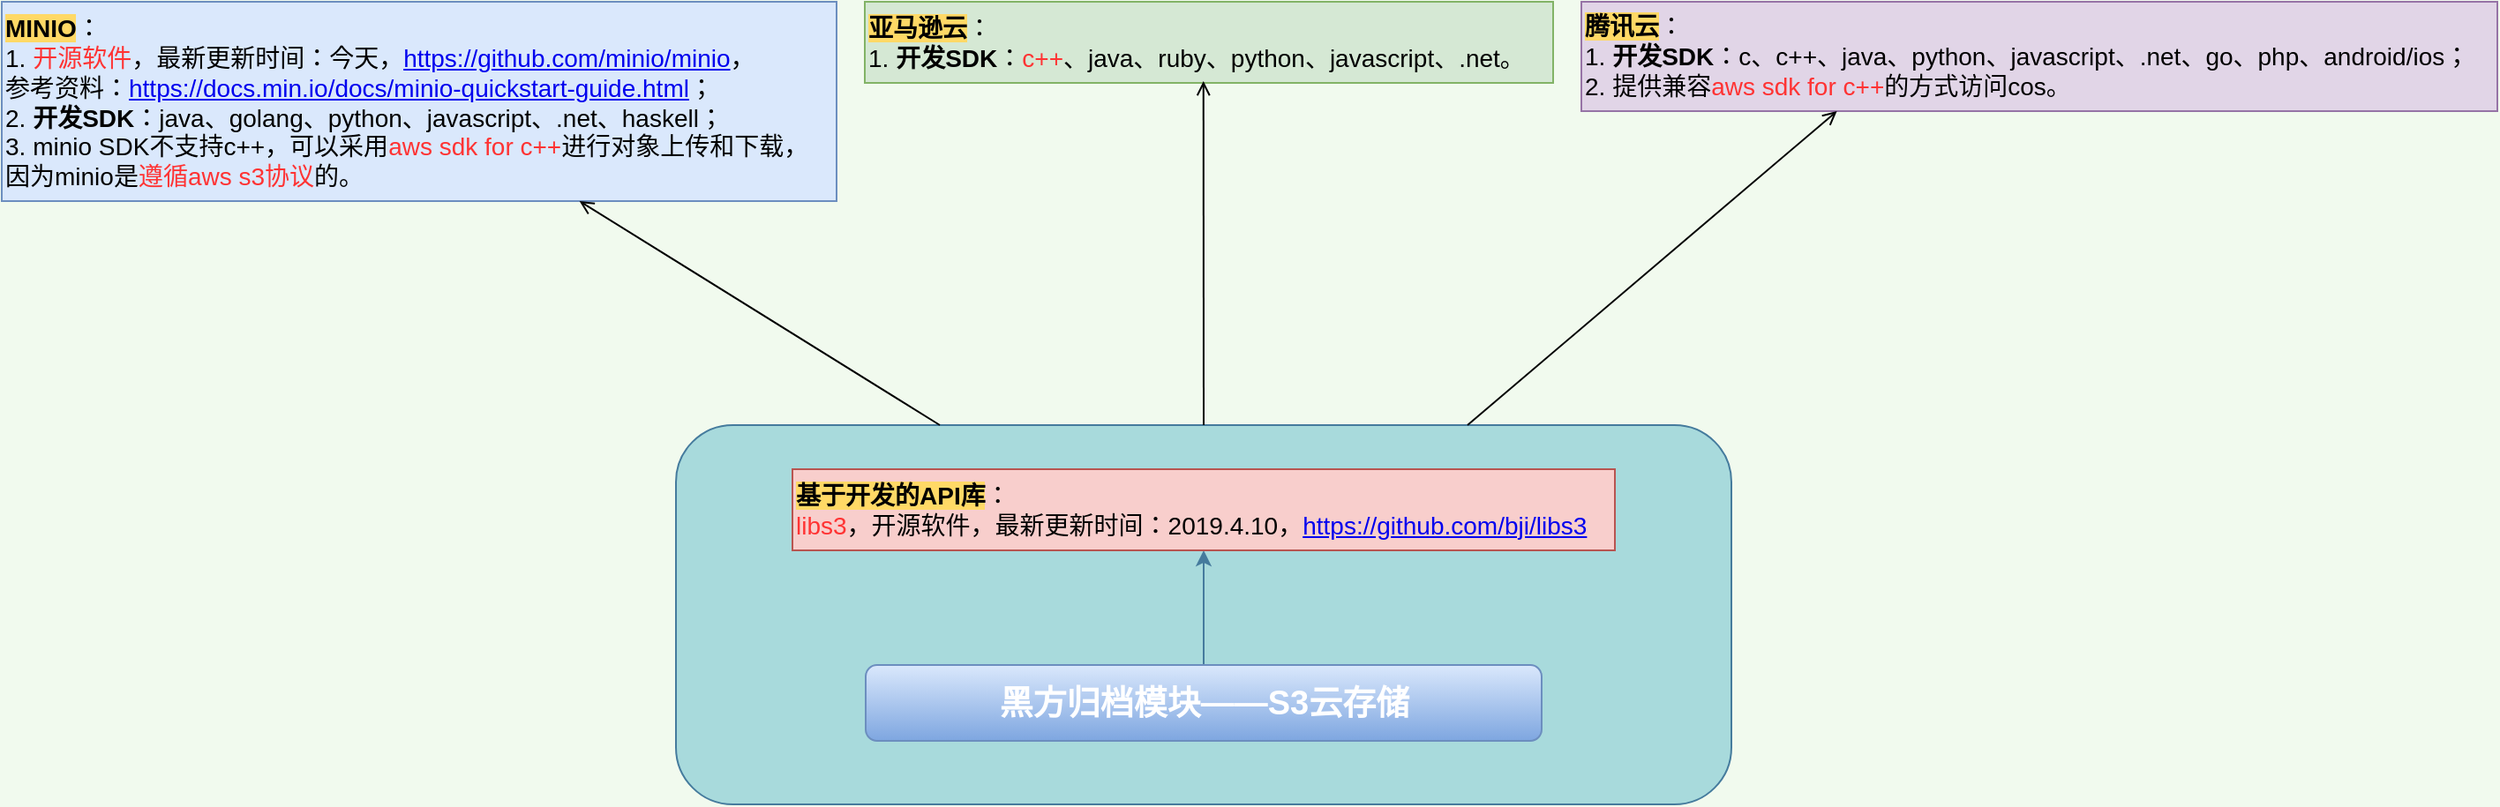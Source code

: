 <mxfile version="20.3.0" type="device"><diagram id="ARs5rJ3GJPQHJlRq6Yiq" name="Page-1"><mxGraphModel dx="1422" dy="865" grid="0" gridSize="10" guides="1" tooltips="1" connect="1" arrows="1" fold="1" page="1" pageScale="1" pageWidth="3300" pageHeight="4681" background="#F1FAEE" math="0" shadow="0"><root><mxCell id="0"/><mxCell id="1" parent="0"/><mxCell id="_rZ2VvlCRcNqqlGZemtI-13" value="" style="rounded=1;whiteSpace=wrap;html=1;labelBackgroundColor=#FFD966;strokeColor=#457B9D;fontSize=14;fontColor=#FF3333;fillColor=#A8DADC;gradientDirection=south;" vertex="1" parent="1"><mxGeometry x="588" y="582" width="598" height="215" as="geometry"/></mxCell><mxCell id="_rZ2VvlCRcNqqlGZemtI-3" value="" style="edgeStyle=orthogonalEdgeStyle;rounded=0;orthogonalLoop=1;jettySize=auto;html=1;strokeColor=#457B9D;fontColor=#1D3557;fillColor=#A8DADC;" edge="1" parent="1" source="_rZ2VvlCRcNqqlGZemtI-1" target="_rZ2VvlCRcNqqlGZemtI-4"><mxGeometry relative="1" as="geometry"><mxPoint x="880" y="644" as="targetPoint"/></mxGeometry></mxCell><mxCell id="_rZ2VvlCRcNqqlGZemtI-1" value="&lt;font style=&quot;font-size: 19px;&quot;&gt;&lt;b&gt;黑方归档模块——S3云存储&lt;/b&gt;&lt;/font&gt;" style="rounded=1;whiteSpace=wrap;html=1;strokeColor=#6c8ebf;fillColor=#dae8fc;gradientColor=#7ea6e0;fontColor=#FFFFFF;gradientDirection=south;" vertex="1" parent="1"><mxGeometry x="695.5" y="718" width="383" height="43" as="geometry"/></mxCell><mxCell id="_rZ2VvlCRcNqqlGZemtI-4" value="&lt;b style=&quot;background-color: rgb(255, 217, 102);&quot;&gt;基于开发的API库&lt;/b&gt;：&lt;br&gt;&lt;font color=&quot;#ff3333&quot;&gt;libs3&lt;/font&gt;，开源软件，最新更新时间：2019.4.10，&lt;font color=&quot;#0000ee&quot;&gt;&lt;u&gt;https://github.com/bji/libs3&lt;/u&gt;&lt;/font&gt;" style="text;html=1;align=left;verticalAlign=middle;resizable=0;points=[];autosize=1;fontSize=14;fillColor=#f8cecc;strokeColor=#b85450;" vertex="1" parent="1"><mxGeometry x="654" y="607" width="466" height="46" as="geometry"/></mxCell><mxCell id="_rZ2VvlCRcNqqlGZemtI-10" value="&lt;span style=&quot;background-color: rgb(255, 217, 102);&quot;&gt;&lt;b&gt;MINIO&lt;/b&gt;&lt;/span&gt;：&lt;br&gt;1.&amp;nbsp;&lt;font color=&quot;#ff3333&quot;&gt;开源软件&lt;/font&gt;，最新更新时间：今天，&lt;u style=&quot;color: rgb(0, 0, 238);&quot;&gt;https://github.com/minio/minio&lt;/u&gt;，&lt;br&gt;参考资料：&lt;a href=&quot;https://docs.min.io/docs/java-client-quickstart-guide.html&quot;&gt;https://docs.min.io/docs/minio-quickstart-guide.html&lt;/a&gt;；&lt;br&gt;2. &lt;b&gt;开发SDK&lt;/b&gt;：java、golang、python、javascript、.net、haskell；&lt;br&gt;3. minio SDK不支持c++，可以采用&lt;font color=&quot;#ff3333&quot;&gt;aws sdk for c++&lt;/font&gt;进行对象上传和下载，&lt;br&gt;因为minio是&lt;font color=&quot;#ff3333&quot;&gt;遵循aws s3协议&lt;/font&gt;的。" style="text;html=1;align=left;verticalAlign=middle;resizable=0;points=[];autosize=1;fontSize=14;fillColor=#dae8fc;strokeColor=#6c8ebf;" vertex="1" parent="1"><mxGeometry x="206" y="342" width="473" height="113" as="geometry"/></mxCell><mxCell id="_rZ2VvlCRcNqqlGZemtI-12" value="&lt;span style=&quot;background-color: rgb(255, 217, 102);&quot;&gt;&lt;b&gt;腾讯云&lt;/b&gt;&lt;/span&gt;：&lt;br&gt;1.&amp;nbsp;&lt;b&gt;开发SDK&lt;/b&gt;：c、c++、java、python、javascript、.net、go、php、android/ios；&lt;br&gt;2. 提供兼容&lt;font color=&quot;#ff3333&quot;&gt;aws sdk for c++&lt;/font&gt;的方式访问cos。" style="text;html=1;align=left;verticalAlign=middle;resizable=0;points=[];autosize=1;fontSize=14;fillColor=#e1d5e7;strokeColor=#9673a6;" vertex="1" parent="1"><mxGeometry x="1101" y="342" width="519" height="62" as="geometry"/></mxCell><mxCell id="_rZ2VvlCRcNqqlGZemtI-11" value="&lt;span style=&quot;background-color: rgb(255, 217, 102);&quot;&gt;&lt;b&gt;亚马逊云&lt;/b&gt;&lt;/span&gt;：&lt;br&gt;1.&amp;nbsp;&lt;b&gt;开发SDK&lt;/b&gt;：&lt;font color=&quot;#ff3333&quot;&gt;c++&lt;/font&gt;、java、ruby、python、javascript、.net。" style="text;html=1;align=left;verticalAlign=middle;resizable=0;points=[];autosize=1;fontSize=14;fillColor=#d5e8d4;strokeColor=#82b366;" vertex="1" parent="1"><mxGeometry x="695" y="342" width="390" height="46" as="geometry"/></mxCell><mxCell id="_rZ2VvlCRcNqqlGZemtI-14" value="" style="endArrow=none;html=1;rounded=1;sketch=0;fontColor=#1D3557;strokeColor=#000000;fillColor=#A8DADC;elbow=vertical;startArrow=open;startFill=0;endFill=0;fontSize=14;entryX=0.25;entryY=0;entryDx=0;entryDy=0;" edge="1" parent="1" source="_rZ2VvlCRcNqqlGZemtI-10" target="_rZ2VvlCRcNqqlGZemtI-13"><mxGeometry width="50" height="50" relative="1" as="geometry"><mxPoint x="944.11" y="497" as="sourcePoint"/><mxPoint x="878" y="533" as="targetPoint"/></mxGeometry></mxCell><mxCell id="_rZ2VvlCRcNqqlGZemtI-15" value="" style="endArrow=none;html=1;rounded=1;sketch=0;fontColor=#1D3557;strokeColor=#000000;fillColor=#A8DADC;elbow=vertical;startArrow=open;startFill=0;endFill=0;fontSize=14;entryX=0.5;entryY=0;entryDx=0;entryDy=0;exitX=0.492;exitY=0.978;exitDx=0;exitDy=0;exitPerimeter=0;" edge="1" parent="1" source="_rZ2VvlCRcNqqlGZemtI-11" target="_rZ2VvlCRcNqqlGZemtI-13"><mxGeometry width="50" height="50" relative="1" as="geometry"><mxPoint x="543.331" y="465" as="sourcePoint"/><mxPoint x="747.5" y="592" as="targetPoint"/></mxGeometry></mxCell><mxCell id="_rZ2VvlCRcNqqlGZemtI-16" value="" style="endArrow=none;html=1;rounded=1;sketch=0;fontColor=#1D3557;strokeColor=#000000;fillColor=#A8DADC;elbow=vertical;startArrow=open;startFill=0;endFill=0;fontSize=14;entryX=0.75;entryY=0;entryDx=0;entryDy=0;exitX=0.279;exitY=1;exitDx=0;exitDy=0;exitPerimeter=0;" edge="1" parent="1" source="_rZ2VvlCRcNqqlGZemtI-12" target="_rZ2VvlCRcNqqlGZemtI-13"><mxGeometry width="50" height="50" relative="1" as="geometry"><mxPoint x="553.331" y="475" as="sourcePoint"/><mxPoint x="757.5" y="602" as="targetPoint"/></mxGeometry></mxCell></root></mxGraphModel></diagram></mxfile>